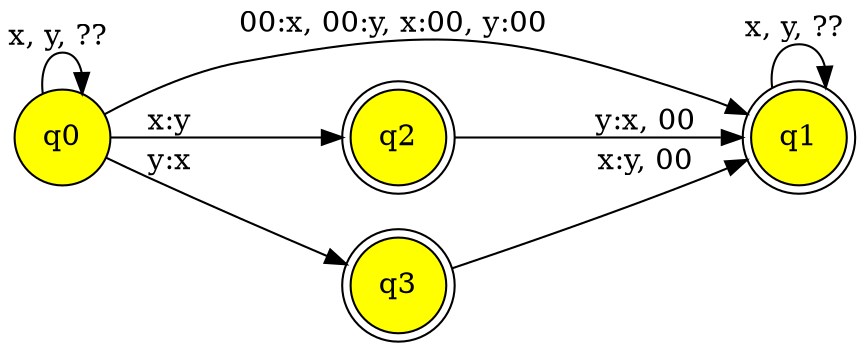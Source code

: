 // This graph generated with hfst-fst2txt 0.3
digraph "text(hfst/und/xy-edit-1.txt)" {
charset = UTF8;
rankdir = LR;
node [shape=circle,style=filled,fillcolor=yellow]
q0 [label="q0"] 
q1 [shape=doublecircle,label="q1"] 
q2 [shape=doublecircle,label="q2"] 
q3 [shape=doublecircle,label="q3"] 
q0 -> q0 [label="x, y, ?? "];
q0 -> q1 [label="00:x, 00:y, x:00, y:00 "];
q0 -> q2 [label="x:y "];
q0 -> q3 [label="y:x "];
q1 -> q1 [label="x, y, ?? "];
q2 -> q1 [label="y:x, 00 "];
q3 -> q1 [label="x:y, 00 "];
}
